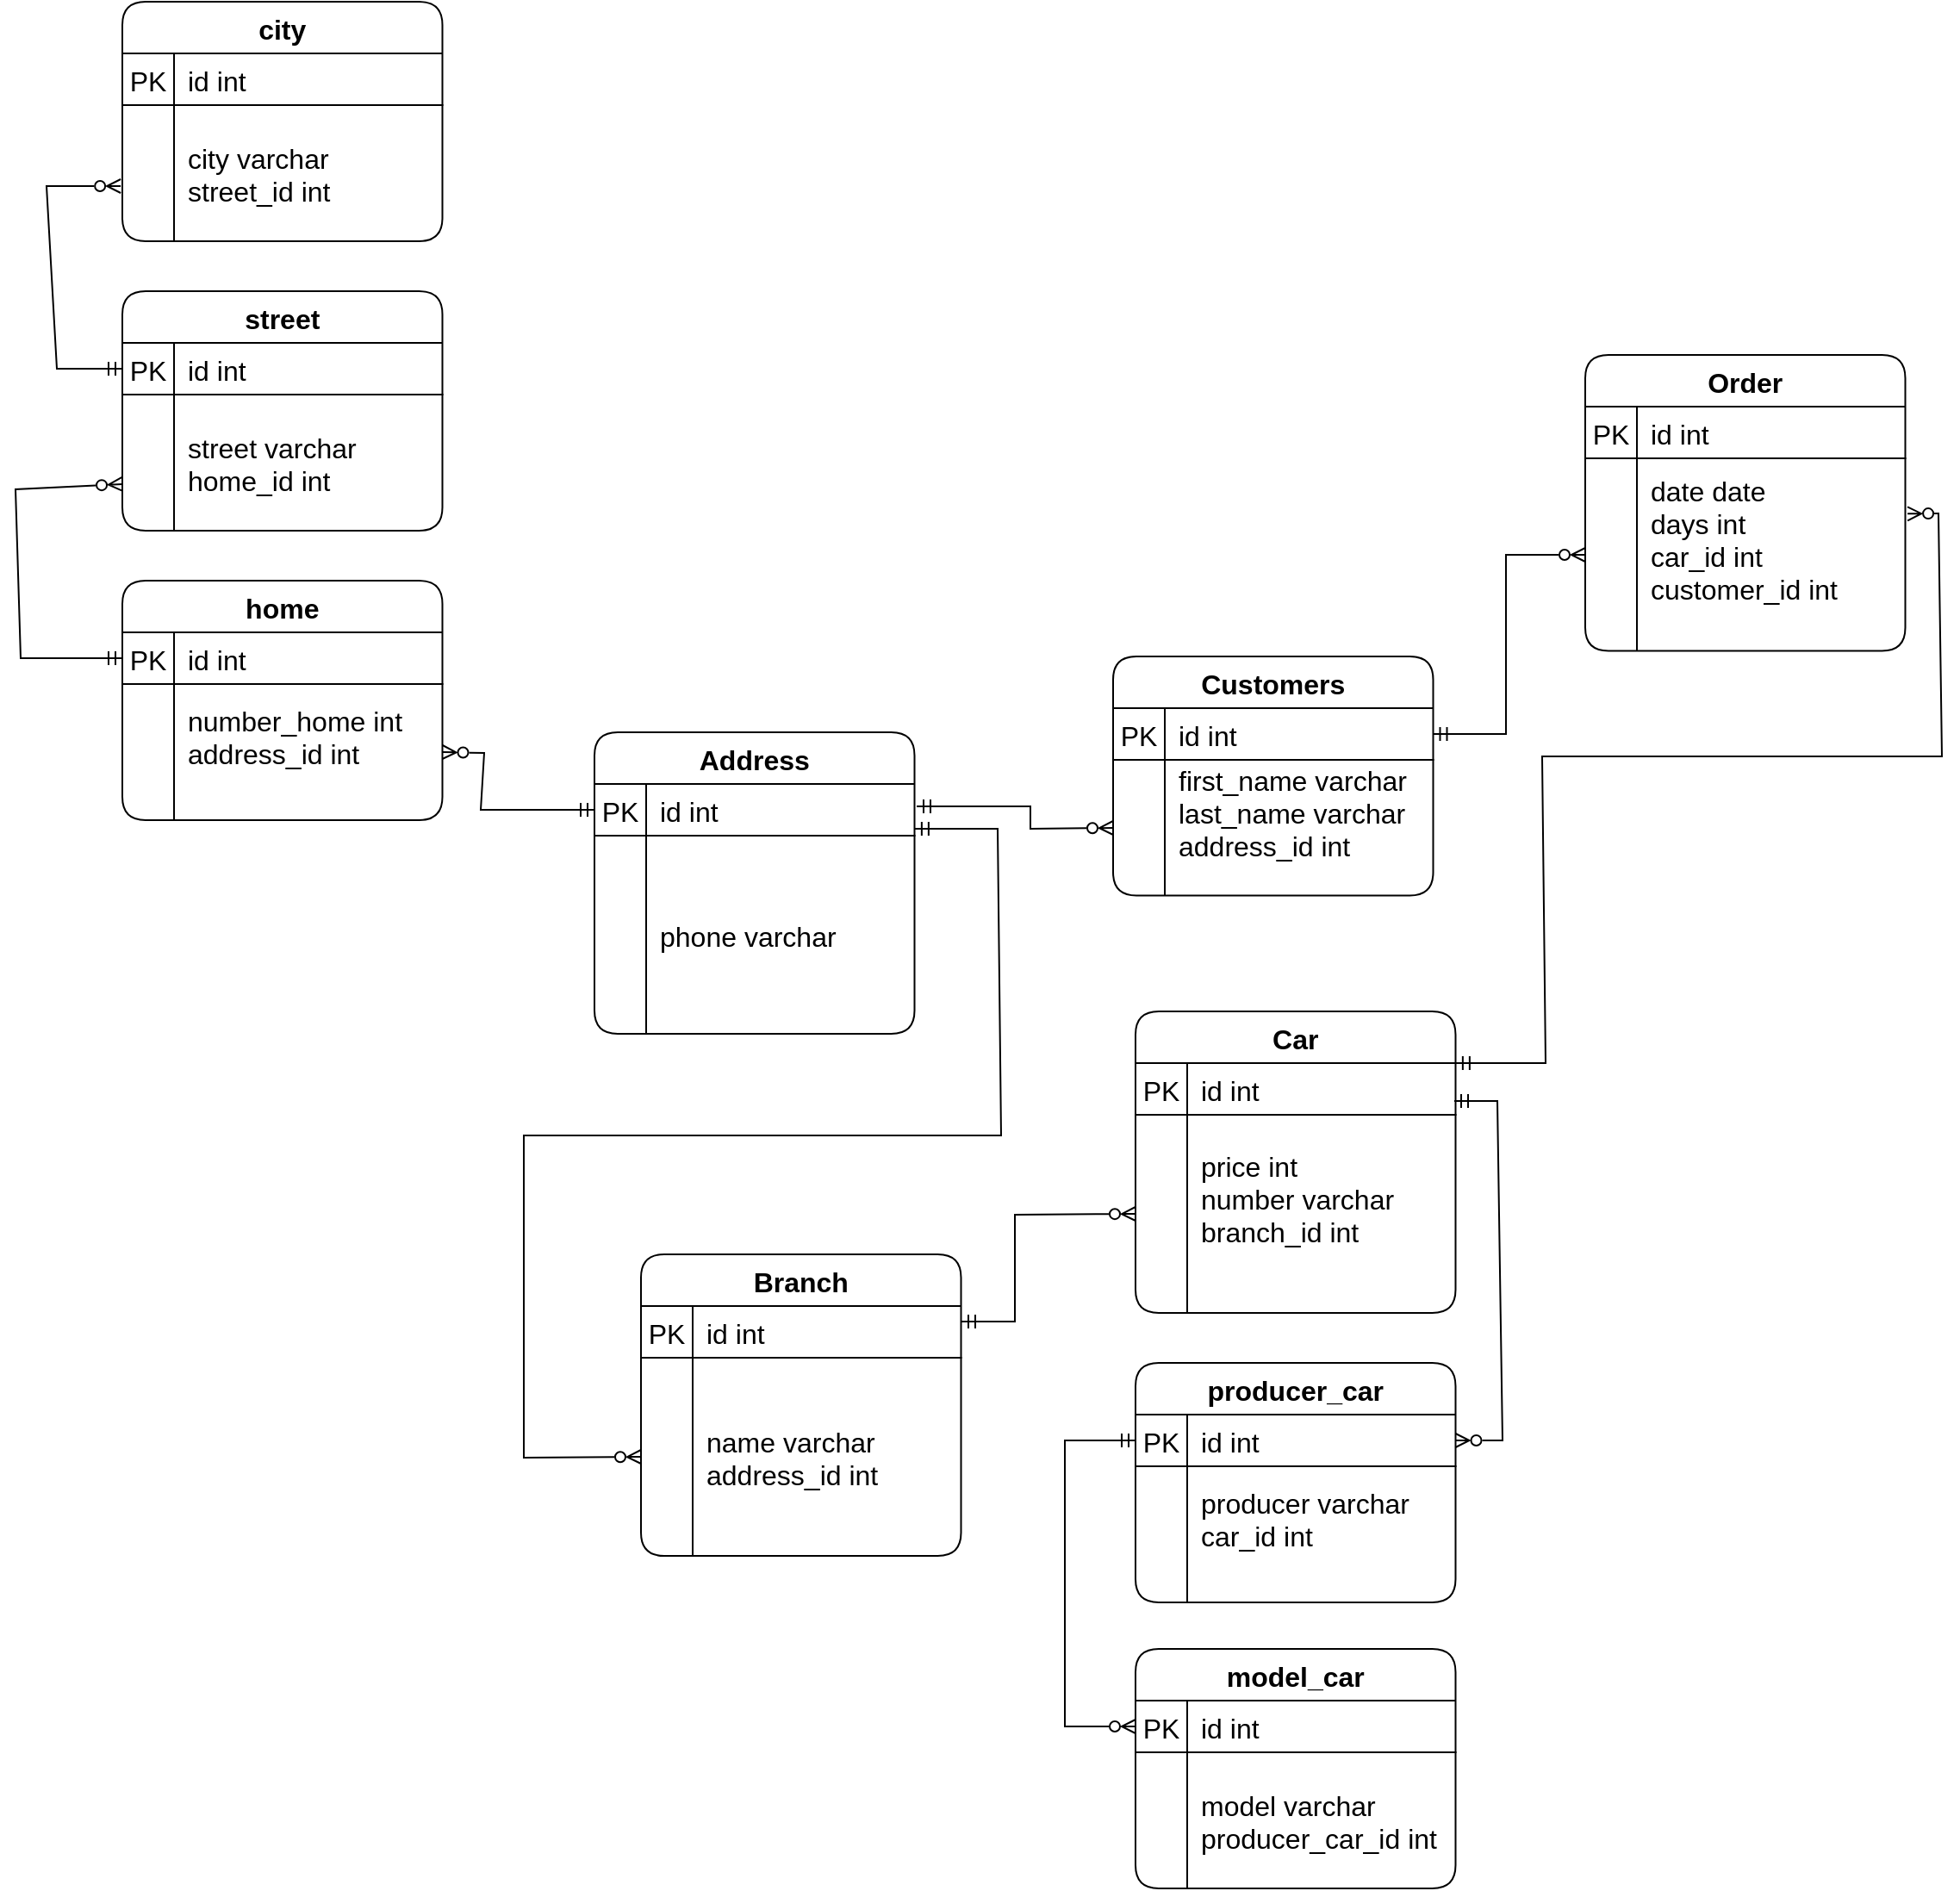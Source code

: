 <mxfile version="18.0.0" type="device"><diagram id="R2lEEEUBdFMjLlhIrx00" name="Page-1"><mxGraphModel dx="3474" dy="1677" grid="0" gridSize="10" guides="1" tooltips="1" connect="1" arrows="1" fold="1" page="0" pageScale="1" pageWidth="850" pageHeight="1100" math="0" shadow="0" extFonts="Permanent Marker^https://fonts.googleapis.com/css?family=Permanent+Marker"><root><mxCell id="0"/><mxCell id="1" parent="0"/><mxCell id="C-vyLk0tnHw3VtMMgP7b-23" value="Customers" style="shape=table;startSize=30;container=1;collapsible=1;childLayout=tableLayout;fixedRows=1;rowLines=0;fontStyle=1;align=center;resizeLast=1;strokeColor=default;rounded=1;shadow=0;sketch=0;fontSize=16;" parent="1" vertex="1"><mxGeometry x="-234" y="140" width="185.75" height="138.75" as="geometry"/></mxCell><mxCell id="C-vyLk0tnHw3VtMMgP7b-24" value="" style="shape=partialRectangle;collapsible=0;dropTarget=0;pointerEvents=0;fillColor=none;points=[[0,0.5],[1,0.5]];portConstraint=eastwest;top=0;left=0;right=0;bottom=1;" parent="C-vyLk0tnHw3VtMMgP7b-23" vertex="1"><mxGeometry y="30" width="185.75" height="30" as="geometry"/></mxCell><mxCell id="C-vyLk0tnHw3VtMMgP7b-25" value="PK" style="shape=partialRectangle;overflow=hidden;connectable=0;fillColor=none;top=0;left=0;bottom=0;right=0;fontStyle=0;fontSize=16;" parent="C-vyLk0tnHw3VtMMgP7b-24" vertex="1"><mxGeometry width="30" height="30" as="geometry"><mxRectangle width="30" height="30" as="alternateBounds"/></mxGeometry></mxCell><mxCell id="C-vyLk0tnHw3VtMMgP7b-26" value="id int " style="shape=partialRectangle;overflow=hidden;connectable=0;fillColor=none;top=0;left=0;bottom=0;right=0;align=left;spacingLeft=6;fontStyle=0;fontSize=16;" parent="C-vyLk0tnHw3VtMMgP7b-24" vertex="1"><mxGeometry x="30" width="155.75" height="30" as="geometry"><mxRectangle width="155.75" height="30" as="alternateBounds"/></mxGeometry></mxCell><mxCell id="C-vyLk0tnHw3VtMMgP7b-27" value="" style="shape=partialRectangle;collapsible=0;dropTarget=0;pointerEvents=0;fillColor=none;points=[[0,0.5],[1,0.5]];portConstraint=eastwest;top=0;left=0;right=0;bottom=0;" parent="C-vyLk0tnHw3VtMMgP7b-23" vertex="1"><mxGeometry y="60" width="185.75" height="79" as="geometry"/></mxCell><mxCell id="C-vyLk0tnHw3VtMMgP7b-28" value="" style="shape=partialRectangle;overflow=hidden;connectable=0;fillColor=none;top=0;left=0;bottom=0;right=0;" parent="C-vyLk0tnHw3VtMMgP7b-27" vertex="1"><mxGeometry width="30" height="79" as="geometry"><mxRectangle width="30" height="79" as="alternateBounds"/></mxGeometry></mxCell><mxCell id="C-vyLk0tnHw3VtMMgP7b-29" value="first_name varchar&#xA;last_name varchar&#xA;address_id int&#xA;" style="shape=partialRectangle;overflow=hidden;connectable=0;fillColor=none;top=0;left=0;bottom=0;right=0;align=left;spacingLeft=6;fontSize=16;" parent="C-vyLk0tnHw3VtMMgP7b-27" vertex="1"><mxGeometry x="30" width="155.75" height="79" as="geometry"><mxRectangle width="155.75" height="79" as="alternateBounds"/></mxGeometry></mxCell><mxCell id="aPjyLLucK5oxzo4ekUKi-15" value="Car" style="shape=table;startSize=30;container=1;collapsible=1;childLayout=tableLayout;fixedRows=1;rowLines=0;fontStyle=1;align=center;resizeLast=1;strokeColor=default;rounded=1;shadow=0;sketch=0;fontSize=16;" parent="1" vertex="1"><mxGeometry x="-221" y="346" width="185.75" height="175" as="geometry"/></mxCell><mxCell id="aPjyLLucK5oxzo4ekUKi-16" value="" style="shape=partialRectangle;collapsible=0;dropTarget=0;pointerEvents=0;fillColor=none;points=[[0,0.5],[1,0.5]];portConstraint=eastwest;top=0;left=0;right=0;bottom=1;" parent="aPjyLLucK5oxzo4ekUKi-15" vertex="1"><mxGeometry y="30" width="185.75" height="30" as="geometry"/></mxCell><mxCell id="aPjyLLucK5oxzo4ekUKi-17" value="PK" style="shape=partialRectangle;overflow=hidden;connectable=0;fillColor=none;top=0;left=0;bottom=0;right=0;fontStyle=0;fontSize=16;" parent="aPjyLLucK5oxzo4ekUKi-16" vertex="1"><mxGeometry width="30" height="30" as="geometry"><mxRectangle width="30" height="30" as="alternateBounds"/></mxGeometry></mxCell><mxCell id="aPjyLLucK5oxzo4ekUKi-18" value="id int " style="shape=partialRectangle;overflow=hidden;connectable=0;fillColor=none;top=0;left=0;bottom=0;right=0;align=left;spacingLeft=6;fontStyle=0;fontSize=16;" parent="aPjyLLucK5oxzo4ekUKi-16" vertex="1"><mxGeometry x="30" width="155.75" height="30" as="geometry"><mxRectangle width="155.75" height="30" as="alternateBounds"/></mxGeometry></mxCell><mxCell id="aPjyLLucK5oxzo4ekUKi-19" value="" style="shape=partialRectangle;collapsible=0;dropTarget=0;pointerEvents=0;fillColor=none;points=[[0,0.5],[1,0.5]];portConstraint=eastwest;top=0;left=0;right=0;bottom=0;" parent="aPjyLLucK5oxzo4ekUKi-15" vertex="1"><mxGeometry y="60" width="185.75" height="115" as="geometry"/></mxCell><mxCell id="aPjyLLucK5oxzo4ekUKi-20" value="" style="shape=partialRectangle;overflow=hidden;connectable=0;fillColor=none;top=0;left=0;bottom=0;right=0;" parent="aPjyLLucK5oxzo4ekUKi-19" vertex="1"><mxGeometry width="30" height="115" as="geometry"><mxRectangle width="30" height="115" as="alternateBounds"/></mxGeometry></mxCell><mxCell id="aPjyLLucK5oxzo4ekUKi-21" value="price int&#xA;number varchar&#xA;branch_id int&#xA;" style="shape=partialRectangle;overflow=hidden;connectable=0;fillColor=none;top=0;left=0;bottom=0;right=0;align=left;spacingLeft=6;fontSize=16;" parent="aPjyLLucK5oxzo4ekUKi-19" vertex="1"><mxGeometry x="30" width="155.75" height="115" as="geometry"><mxRectangle width="155.75" height="115" as="alternateBounds"/></mxGeometry></mxCell><mxCell id="aPjyLLucK5oxzo4ekUKi-22" value="Address" style="shape=table;startSize=30;container=1;collapsible=1;childLayout=tableLayout;fixedRows=1;rowLines=0;fontStyle=1;align=center;resizeLast=1;strokeColor=default;rounded=1;shadow=0;sketch=0;fontSize=16;" parent="1" vertex="1"><mxGeometry x="-535" y="184" width="185.75" height="175" as="geometry"/></mxCell><mxCell id="aPjyLLucK5oxzo4ekUKi-23" value="" style="shape=partialRectangle;collapsible=0;dropTarget=0;pointerEvents=0;fillColor=none;points=[[0,0.5],[1,0.5]];portConstraint=eastwest;top=0;left=0;right=0;bottom=1;" parent="aPjyLLucK5oxzo4ekUKi-22" vertex="1"><mxGeometry y="30" width="185.75" height="30" as="geometry"/></mxCell><mxCell id="aPjyLLucK5oxzo4ekUKi-24" value="PK" style="shape=partialRectangle;overflow=hidden;connectable=0;fillColor=none;top=0;left=0;bottom=0;right=0;fontStyle=0;fontSize=16;" parent="aPjyLLucK5oxzo4ekUKi-23" vertex="1"><mxGeometry width="30" height="30" as="geometry"><mxRectangle width="30" height="30" as="alternateBounds"/></mxGeometry></mxCell><mxCell id="aPjyLLucK5oxzo4ekUKi-25" value="id int " style="shape=partialRectangle;overflow=hidden;connectable=0;fillColor=none;top=0;left=0;bottom=0;right=0;align=left;spacingLeft=6;fontStyle=0;fontSize=16;" parent="aPjyLLucK5oxzo4ekUKi-23" vertex="1"><mxGeometry x="30" width="155.75" height="30" as="geometry"><mxRectangle width="155.75" height="30" as="alternateBounds"/></mxGeometry></mxCell><mxCell id="aPjyLLucK5oxzo4ekUKi-26" value="" style="shape=partialRectangle;collapsible=0;dropTarget=0;pointerEvents=0;fillColor=none;points=[[0,0.5],[1,0.5]];portConstraint=eastwest;top=0;left=0;right=0;bottom=0;" parent="aPjyLLucK5oxzo4ekUKi-22" vertex="1"><mxGeometry y="60" width="185.75" height="115" as="geometry"/></mxCell><mxCell id="aPjyLLucK5oxzo4ekUKi-27" value="" style="shape=partialRectangle;overflow=hidden;connectable=0;fillColor=none;top=0;left=0;bottom=0;right=0;" parent="aPjyLLucK5oxzo4ekUKi-26" vertex="1"><mxGeometry width="30" height="115" as="geometry"><mxRectangle width="30" height="115" as="alternateBounds"/></mxGeometry></mxCell><mxCell id="aPjyLLucK5oxzo4ekUKi-28" value="phone varchar" style="shape=partialRectangle;overflow=hidden;connectable=0;fillColor=none;top=0;left=0;bottom=0;right=0;align=left;spacingLeft=6;fontSize=16;" parent="aPjyLLucK5oxzo4ekUKi-26" vertex="1"><mxGeometry x="30" width="155.75" height="115" as="geometry"><mxRectangle width="155.75" height="115" as="alternateBounds"/></mxGeometry></mxCell><mxCell id="aPjyLLucK5oxzo4ekUKi-29" value="Branch" style="shape=table;startSize=30;container=1;collapsible=1;childLayout=tableLayout;fixedRows=1;rowLines=0;fontStyle=1;align=center;resizeLast=1;strokeColor=default;rounded=1;shadow=0;sketch=0;fontSize=16;" parent="1" vertex="1"><mxGeometry x="-508" y="487" width="185.75" height="175" as="geometry"/></mxCell><mxCell id="aPjyLLucK5oxzo4ekUKi-30" value="" style="shape=partialRectangle;collapsible=0;dropTarget=0;pointerEvents=0;fillColor=none;points=[[0,0.5],[1,0.5]];portConstraint=eastwest;top=0;left=0;right=0;bottom=1;" parent="aPjyLLucK5oxzo4ekUKi-29" vertex="1"><mxGeometry y="30" width="185.75" height="30" as="geometry"/></mxCell><mxCell id="aPjyLLucK5oxzo4ekUKi-31" value="PK" style="shape=partialRectangle;overflow=hidden;connectable=0;fillColor=none;top=0;left=0;bottom=0;right=0;fontStyle=0;fontSize=16;" parent="aPjyLLucK5oxzo4ekUKi-30" vertex="1"><mxGeometry width="30" height="30" as="geometry"><mxRectangle width="30" height="30" as="alternateBounds"/></mxGeometry></mxCell><mxCell id="aPjyLLucK5oxzo4ekUKi-32" value="id int " style="shape=partialRectangle;overflow=hidden;connectable=0;fillColor=none;top=0;left=0;bottom=0;right=0;align=left;spacingLeft=6;fontStyle=0;fontSize=16;" parent="aPjyLLucK5oxzo4ekUKi-30" vertex="1"><mxGeometry x="30" width="155.75" height="30" as="geometry"><mxRectangle width="155.75" height="30" as="alternateBounds"/></mxGeometry></mxCell><mxCell id="aPjyLLucK5oxzo4ekUKi-33" value="" style="shape=partialRectangle;collapsible=0;dropTarget=0;pointerEvents=0;fillColor=none;points=[[0,0.5],[1,0.5]];portConstraint=eastwest;top=0;left=0;right=0;bottom=0;" parent="aPjyLLucK5oxzo4ekUKi-29" vertex="1"><mxGeometry y="60" width="185.75" height="115" as="geometry"/></mxCell><mxCell id="aPjyLLucK5oxzo4ekUKi-34" value="" style="shape=partialRectangle;overflow=hidden;connectable=0;fillColor=none;top=0;left=0;bottom=0;right=0;" parent="aPjyLLucK5oxzo4ekUKi-33" vertex="1"><mxGeometry width="30" height="115" as="geometry"><mxRectangle width="30" height="115" as="alternateBounds"/></mxGeometry></mxCell><mxCell id="aPjyLLucK5oxzo4ekUKi-35" value="name varchar&#xA;address_id int" style="shape=partialRectangle;overflow=hidden;connectable=0;fillColor=none;top=0;left=0;bottom=0;right=0;align=left;spacingLeft=6;fontSize=16;" parent="aPjyLLucK5oxzo4ekUKi-33" vertex="1"><mxGeometry x="30" width="155.75" height="115" as="geometry"><mxRectangle width="155.75" height="115" as="alternateBounds"/></mxGeometry></mxCell><mxCell id="aPjyLLucK5oxzo4ekUKi-36" value="Order" style="shape=table;startSize=30;container=1;collapsible=1;childLayout=tableLayout;fixedRows=1;rowLines=0;fontStyle=1;align=center;resizeLast=1;strokeColor=default;rounded=1;shadow=0;sketch=0;fontSize=16;" parent="1" vertex="1"><mxGeometry x="40" y="-35" width="185.75" height="171.75" as="geometry"/></mxCell><mxCell id="aPjyLLucK5oxzo4ekUKi-37" value="" style="shape=partialRectangle;collapsible=0;dropTarget=0;pointerEvents=0;fillColor=none;points=[[0,0.5],[1,0.5]];portConstraint=eastwest;top=0;left=0;right=0;bottom=1;" parent="aPjyLLucK5oxzo4ekUKi-36" vertex="1"><mxGeometry y="30" width="185.75" height="30" as="geometry"/></mxCell><mxCell id="aPjyLLucK5oxzo4ekUKi-38" value="PK" style="shape=partialRectangle;overflow=hidden;connectable=0;fillColor=none;top=0;left=0;bottom=0;right=0;fontStyle=0;fontSize=16;" parent="aPjyLLucK5oxzo4ekUKi-37" vertex="1"><mxGeometry width="30" height="30" as="geometry"><mxRectangle width="30" height="30" as="alternateBounds"/></mxGeometry></mxCell><mxCell id="aPjyLLucK5oxzo4ekUKi-39" value="id int " style="shape=partialRectangle;overflow=hidden;connectable=0;fillColor=none;top=0;left=0;bottom=0;right=0;align=left;spacingLeft=6;fontStyle=0;fontSize=16;" parent="aPjyLLucK5oxzo4ekUKi-37" vertex="1"><mxGeometry x="30" width="155.75" height="30" as="geometry"><mxRectangle width="155.75" height="30" as="alternateBounds"/></mxGeometry></mxCell><mxCell id="aPjyLLucK5oxzo4ekUKi-40" value="" style="shape=partialRectangle;collapsible=0;dropTarget=0;pointerEvents=0;fillColor=none;points=[[0,0.5],[1,0.5]];portConstraint=eastwest;top=0;left=0;right=0;bottom=0;" parent="aPjyLLucK5oxzo4ekUKi-36" vertex="1"><mxGeometry y="60" width="185.75" height="112" as="geometry"/></mxCell><mxCell id="aPjyLLucK5oxzo4ekUKi-41" value="" style="shape=partialRectangle;overflow=hidden;connectable=0;fillColor=none;top=0;left=0;bottom=0;right=0;" parent="aPjyLLucK5oxzo4ekUKi-40" vertex="1"><mxGeometry width="30" height="112" as="geometry"><mxRectangle width="30" height="112" as="alternateBounds"/></mxGeometry></mxCell><mxCell id="aPjyLLucK5oxzo4ekUKi-42" value="date date&#xA;days int&#xA;car_id int&#xA;customer_id int&#xA;" style="shape=partialRectangle;overflow=hidden;connectable=0;fillColor=none;top=0;left=0;bottom=0;right=0;align=left;spacingLeft=6;fontSize=16;" parent="aPjyLLucK5oxzo4ekUKi-40" vertex="1"><mxGeometry x="30" width="155.75" height="112" as="geometry"><mxRectangle width="155.75" height="112" as="alternateBounds"/></mxGeometry></mxCell><mxCell id="T0s4hhTepetn-70uIsjc-17" value="city" style="shape=table;startSize=30;container=1;collapsible=1;childLayout=tableLayout;fixedRows=1;rowLines=0;fontStyle=1;align=center;resizeLast=1;strokeColor=default;rounded=1;shadow=0;sketch=0;fontSize=16;" parent="1" vertex="1"><mxGeometry x="-809" y="-240" width="185.75" height="139" as="geometry"/></mxCell><mxCell id="T0s4hhTepetn-70uIsjc-18" value="" style="shape=partialRectangle;collapsible=0;dropTarget=0;pointerEvents=0;fillColor=none;points=[[0,0.5],[1,0.5]];portConstraint=eastwest;top=0;left=0;right=0;bottom=1;" parent="T0s4hhTepetn-70uIsjc-17" vertex="1"><mxGeometry y="30" width="185.75" height="30" as="geometry"/></mxCell><mxCell id="T0s4hhTepetn-70uIsjc-19" value="PK" style="shape=partialRectangle;overflow=hidden;connectable=0;fillColor=none;top=0;left=0;bottom=0;right=0;fontStyle=0;fontSize=16;" parent="T0s4hhTepetn-70uIsjc-18" vertex="1"><mxGeometry width="30" height="30" as="geometry"><mxRectangle width="30" height="30" as="alternateBounds"/></mxGeometry></mxCell><mxCell id="T0s4hhTepetn-70uIsjc-20" value="id int " style="shape=partialRectangle;overflow=hidden;connectable=0;fillColor=none;top=0;left=0;bottom=0;right=0;align=left;spacingLeft=6;fontStyle=0;fontSize=16;" parent="T0s4hhTepetn-70uIsjc-18" vertex="1"><mxGeometry x="30" width="155.75" height="30" as="geometry"><mxRectangle width="155.75" height="30" as="alternateBounds"/></mxGeometry></mxCell><mxCell id="T0s4hhTepetn-70uIsjc-21" value="" style="shape=partialRectangle;collapsible=0;dropTarget=0;pointerEvents=0;fillColor=none;points=[[0,0.5],[1,0.5]];portConstraint=eastwest;top=0;left=0;right=0;bottom=0;" parent="T0s4hhTepetn-70uIsjc-17" vertex="1"><mxGeometry y="60" width="185.75" height="79" as="geometry"/></mxCell><mxCell id="T0s4hhTepetn-70uIsjc-22" value="" style="shape=partialRectangle;overflow=hidden;connectable=0;fillColor=none;top=0;left=0;bottom=0;right=0;" parent="T0s4hhTepetn-70uIsjc-21" vertex="1"><mxGeometry width="30" height="79" as="geometry"><mxRectangle width="30" height="79" as="alternateBounds"/></mxGeometry></mxCell><mxCell id="T0s4hhTepetn-70uIsjc-23" value="city varchar&#xA;street_id int" style="shape=partialRectangle;overflow=hidden;connectable=0;fillColor=none;top=0;left=0;bottom=0;right=0;align=left;spacingLeft=6;fontSize=16;" parent="T0s4hhTepetn-70uIsjc-21" vertex="1"><mxGeometry x="30" width="155.75" height="79" as="geometry"><mxRectangle width="155.75" height="79" as="alternateBounds"/></mxGeometry></mxCell><mxCell id="T0s4hhTepetn-70uIsjc-24" value="street" style="shape=table;startSize=30;container=1;collapsible=1;childLayout=tableLayout;fixedRows=1;rowLines=0;fontStyle=1;align=center;resizeLast=1;strokeColor=default;rounded=1;shadow=0;sketch=0;fontSize=16;" parent="1" vertex="1"><mxGeometry x="-809" y="-72" width="185.75" height="139" as="geometry"/></mxCell><mxCell id="T0s4hhTepetn-70uIsjc-25" value="" style="shape=partialRectangle;collapsible=0;dropTarget=0;pointerEvents=0;fillColor=none;points=[[0,0.5],[1,0.5]];portConstraint=eastwest;top=0;left=0;right=0;bottom=1;" parent="T0s4hhTepetn-70uIsjc-24" vertex="1"><mxGeometry y="30" width="185.75" height="30" as="geometry"/></mxCell><mxCell id="T0s4hhTepetn-70uIsjc-26" value="PK" style="shape=partialRectangle;overflow=hidden;connectable=0;fillColor=none;top=0;left=0;bottom=0;right=0;fontStyle=0;fontSize=16;" parent="T0s4hhTepetn-70uIsjc-25" vertex="1"><mxGeometry width="30" height="30" as="geometry"><mxRectangle width="30" height="30" as="alternateBounds"/></mxGeometry></mxCell><mxCell id="T0s4hhTepetn-70uIsjc-27" value="id int " style="shape=partialRectangle;overflow=hidden;connectable=0;fillColor=none;top=0;left=0;bottom=0;right=0;align=left;spacingLeft=6;fontStyle=0;fontSize=16;" parent="T0s4hhTepetn-70uIsjc-25" vertex="1"><mxGeometry x="30" width="155.75" height="30" as="geometry"><mxRectangle width="155.75" height="30" as="alternateBounds"/></mxGeometry></mxCell><mxCell id="T0s4hhTepetn-70uIsjc-28" value="" style="shape=partialRectangle;collapsible=0;dropTarget=0;pointerEvents=0;fillColor=none;points=[[0,0.5],[1,0.5]];portConstraint=eastwest;top=0;left=0;right=0;bottom=0;" parent="T0s4hhTepetn-70uIsjc-24" vertex="1"><mxGeometry y="60" width="185.75" height="79" as="geometry"/></mxCell><mxCell id="T0s4hhTepetn-70uIsjc-29" value="" style="shape=partialRectangle;overflow=hidden;connectable=0;fillColor=none;top=0;left=0;bottom=0;right=0;" parent="T0s4hhTepetn-70uIsjc-28" vertex="1"><mxGeometry width="30" height="79" as="geometry"><mxRectangle width="30" height="79" as="alternateBounds"/></mxGeometry></mxCell><mxCell id="T0s4hhTepetn-70uIsjc-30" value="street varchar&#xA;home_id int" style="shape=partialRectangle;overflow=hidden;connectable=0;fillColor=none;top=0;left=0;bottom=0;right=0;align=left;spacingLeft=6;fontSize=16;" parent="T0s4hhTepetn-70uIsjc-28" vertex="1"><mxGeometry x="30" width="155.75" height="79" as="geometry"><mxRectangle width="155.75" height="79" as="alternateBounds"/></mxGeometry></mxCell><mxCell id="T0s4hhTepetn-70uIsjc-31" value="home" style="shape=table;startSize=30;container=1;collapsible=1;childLayout=tableLayout;fixedRows=1;rowLines=0;fontStyle=1;align=center;resizeLast=1;strokeColor=default;rounded=1;shadow=0;sketch=0;fontSize=16;" parent="1" vertex="1"><mxGeometry x="-809" y="96" width="185.75" height="139" as="geometry"/></mxCell><mxCell id="T0s4hhTepetn-70uIsjc-32" value="" style="shape=partialRectangle;collapsible=0;dropTarget=0;pointerEvents=0;fillColor=none;points=[[0,0.5],[1,0.5]];portConstraint=eastwest;top=0;left=0;right=0;bottom=1;" parent="T0s4hhTepetn-70uIsjc-31" vertex="1"><mxGeometry y="30" width="185.75" height="30" as="geometry"/></mxCell><mxCell id="T0s4hhTepetn-70uIsjc-33" value="PK" style="shape=partialRectangle;overflow=hidden;connectable=0;fillColor=none;top=0;left=0;bottom=0;right=0;fontStyle=0;fontSize=16;" parent="T0s4hhTepetn-70uIsjc-32" vertex="1"><mxGeometry width="30" height="30" as="geometry"><mxRectangle width="30" height="30" as="alternateBounds"/></mxGeometry></mxCell><mxCell id="T0s4hhTepetn-70uIsjc-34" value="id int " style="shape=partialRectangle;overflow=hidden;connectable=0;fillColor=none;top=0;left=0;bottom=0;right=0;align=left;spacingLeft=6;fontStyle=0;fontSize=16;" parent="T0s4hhTepetn-70uIsjc-32" vertex="1"><mxGeometry x="30" width="155.75" height="30" as="geometry"><mxRectangle width="155.75" height="30" as="alternateBounds"/></mxGeometry></mxCell><mxCell id="T0s4hhTepetn-70uIsjc-35" value="" style="shape=partialRectangle;collapsible=0;dropTarget=0;pointerEvents=0;fillColor=none;points=[[0,0.5],[1,0.5]];portConstraint=eastwest;top=0;left=0;right=0;bottom=0;" parent="T0s4hhTepetn-70uIsjc-31" vertex="1"><mxGeometry y="60" width="185.75" height="79" as="geometry"/></mxCell><mxCell id="T0s4hhTepetn-70uIsjc-36" value="" style="shape=partialRectangle;overflow=hidden;connectable=0;fillColor=none;top=0;left=0;bottom=0;right=0;" parent="T0s4hhTepetn-70uIsjc-35" vertex="1"><mxGeometry width="30" height="79" as="geometry"><mxRectangle width="30" height="79" as="alternateBounds"/></mxGeometry></mxCell><mxCell id="T0s4hhTepetn-70uIsjc-37" value="number_home int&#xA;address_id int&#xA;" style="shape=partialRectangle;overflow=hidden;connectable=0;fillColor=none;top=0;left=0;bottom=0;right=0;align=left;spacingLeft=6;fontSize=16;" parent="T0s4hhTepetn-70uIsjc-35" vertex="1"><mxGeometry x="30" width="155.75" height="79" as="geometry"><mxRectangle width="155.75" height="79" as="alternateBounds"/></mxGeometry></mxCell><mxCell id="T0s4hhTepetn-70uIsjc-48" value="" style="endArrow=ERmandOne;html=1;rounded=0;entryX=0;entryY=0.5;entryDx=0;entryDy=0;exitX=1;exitY=0.5;exitDx=0;exitDy=0;startArrow=ERzeroToMany;startFill=0;endFill=0;" parent="1" source="T0s4hhTepetn-70uIsjc-35" target="aPjyLLucK5oxzo4ekUKi-23" edge="1"><mxGeometry width="50" height="50" relative="1" as="geometry"><mxPoint x="-681" y="199" as="sourcePoint"/><mxPoint x="-631" y="149" as="targetPoint"/><Array as="points"><mxPoint x="-599" y="196"/><mxPoint x="-601" y="229"/></Array></mxGeometry></mxCell><mxCell id="T0s4hhTepetn-70uIsjc-50" value="model_car" style="shape=table;startSize=30;container=1;collapsible=1;childLayout=tableLayout;fixedRows=1;rowLines=0;fontStyle=1;align=center;resizeLast=1;strokeColor=default;rounded=1;shadow=0;sketch=0;fontSize=16;" parent="1" vertex="1"><mxGeometry x="-221" y="716" width="185.75" height="139" as="geometry"/></mxCell><mxCell id="T0s4hhTepetn-70uIsjc-51" value="" style="shape=partialRectangle;collapsible=0;dropTarget=0;pointerEvents=0;fillColor=none;points=[[0,0.5],[1,0.5]];portConstraint=eastwest;top=0;left=0;right=0;bottom=1;" parent="T0s4hhTepetn-70uIsjc-50" vertex="1"><mxGeometry y="30" width="185.75" height="30" as="geometry"/></mxCell><mxCell id="T0s4hhTepetn-70uIsjc-52" value="PK" style="shape=partialRectangle;overflow=hidden;connectable=0;fillColor=none;top=0;left=0;bottom=0;right=0;fontStyle=0;fontSize=16;" parent="T0s4hhTepetn-70uIsjc-51" vertex="1"><mxGeometry width="30" height="30" as="geometry"><mxRectangle width="30" height="30" as="alternateBounds"/></mxGeometry></mxCell><mxCell id="T0s4hhTepetn-70uIsjc-53" value="id int " style="shape=partialRectangle;overflow=hidden;connectable=0;fillColor=none;top=0;left=0;bottom=0;right=0;align=left;spacingLeft=6;fontStyle=0;fontSize=16;" parent="T0s4hhTepetn-70uIsjc-51" vertex="1"><mxGeometry x="30" width="155.75" height="30" as="geometry"><mxRectangle width="155.75" height="30" as="alternateBounds"/></mxGeometry></mxCell><mxCell id="T0s4hhTepetn-70uIsjc-54" value="" style="shape=partialRectangle;collapsible=0;dropTarget=0;pointerEvents=0;fillColor=none;points=[[0,0.5],[1,0.5]];portConstraint=eastwest;top=0;left=0;right=0;bottom=0;" parent="T0s4hhTepetn-70uIsjc-50" vertex="1"><mxGeometry y="60" width="185.75" height="79" as="geometry"/></mxCell><mxCell id="T0s4hhTepetn-70uIsjc-55" value="" style="shape=partialRectangle;overflow=hidden;connectable=0;fillColor=none;top=0;left=0;bottom=0;right=0;" parent="T0s4hhTepetn-70uIsjc-54" vertex="1"><mxGeometry width="30" height="79" as="geometry"><mxRectangle width="30" height="79" as="alternateBounds"/></mxGeometry></mxCell><mxCell id="T0s4hhTepetn-70uIsjc-56" value="model varchar&#xA;producer_car_id int" style="shape=partialRectangle;overflow=hidden;connectable=0;fillColor=none;top=0;left=0;bottom=0;right=0;align=left;spacingLeft=6;fontSize=16;" parent="T0s4hhTepetn-70uIsjc-54" vertex="1"><mxGeometry x="30" width="155.75" height="79" as="geometry"><mxRectangle width="155.75" height="79" as="alternateBounds"/></mxGeometry></mxCell><mxCell id="T0s4hhTepetn-70uIsjc-57" value="producer_car" style="shape=table;startSize=30;container=1;collapsible=1;childLayout=tableLayout;fixedRows=1;rowLines=0;fontStyle=1;align=center;resizeLast=1;strokeColor=default;rounded=1;shadow=0;sketch=0;fontSize=16;" parent="1" vertex="1"><mxGeometry x="-221" y="550" width="185.75" height="139" as="geometry"/></mxCell><mxCell id="T0s4hhTepetn-70uIsjc-58" value="" style="shape=partialRectangle;collapsible=0;dropTarget=0;pointerEvents=0;fillColor=none;points=[[0,0.5],[1,0.5]];portConstraint=eastwest;top=0;left=0;right=0;bottom=1;" parent="T0s4hhTepetn-70uIsjc-57" vertex="1"><mxGeometry y="30" width="185.75" height="30" as="geometry"/></mxCell><mxCell id="T0s4hhTepetn-70uIsjc-59" value="PK" style="shape=partialRectangle;overflow=hidden;connectable=0;fillColor=none;top=0;left=0;bottom=0;right=0;fontStyle=0;fontSize=16;" parent="T0s4hhTepetn-70uIsjc-58" vertex="1"><mxGeometry width="30" height="30" as="geometry"><mxRectangle width="30" height="30" as="alternateBounds"/></mxGeometry></mxCell><mxCell id="T0s4hhTepetn-70uIsjc-60" value="id int " style="shape=partialRectangle;overflow=hidden;connectable=0;fillColor=none;top=0;left=0;bottom=0;right=0;align=left;spacingLeft=6;fontStyle=0;fontSize=16;" parent="T0s4hhTepetn-70uIsjc-58" vertex="1"><mxGeometry x="30" width="155.75" height="30" as="geometry"><mxRectangle width="155.75" height="30" as="alternateBounds"/></mxGeometry></mxCell><mxCell id="T0s4hhTepetn-70uIsjc-61" value="" style="shape=partialRectangle;collapsible=0;dropTarget=0;pointerEvents=0;fillColor=none;points=[[0,0.5],[1,0.5]];portConstraint=eastwest;top=0;left=0;right=0;bottom=0;" parent="T0s4hhTepetn-70uIsjc-57" vertex="1"><mxGeometry y="60" width="185.75" height="79" as="geometry"/></mxCell><mxCell id="T0s4hhTepetn-70uIsjc-62" value="" style="shape=partialRectangle;overflow=hidden;connectable=0;fillColor=none;top=0;left=0;bottom=0;right=0;" parent="T0s4hhTepetn-70uIsjc-61" vertex="1"><mxGeometry width="30" height="79" as="geometry"><mxRectangle width="30" height="79" as="alternateBounds"/></mxGeometry></mxCell><mxCell id="T0s4hhTepetn-70uIsjc-63" value="producer varchar&#xA;car_id int&#xA;" style="shape=partialRectangle;overflow=hidden;connectable=0;fillColor=none;top=0;left=0;bottom=0;right=0;align=left;spacingLeft=6;fontSize=16;" parent="T0s4hhTepetn-70uIsjc-61" vertex="1"><mxGeometry x="30" width="155.75" height="79" as="geometry"><mxRectangle width="155.75" height="79" as="alternateBounds"/></mxGeometry></mxCell><mxCell id="T0s4hhTepetn-70uIsjc-102" value="" style="endArrow=ERmandOne;html=1;rounded=0;entryX=0.996;entryY=0.733;entryDx=0;entryDy=0;entryPerimeter=0;exitX=1;exitY=0.5;exitDx=0;exitDy=0;startArrow=ERzeroToMany;startFill=0;endFill=0;" parent="1" source="T0s4hhTepetn-70uIsjc-58" target="aPjyLLucK5oxzo4ekUKi-16" edge="1"><mxGeometry width="50" height="50" relative="1" as="geometry"><mxPoint x="-275" y="586" as="sourcePoint"/><mxPoint x="-225" y="536" as="targetPoint"/><Array as="points"><mxPoint x="-8" y="595"/><mxPoint x="-11" y="398"/></Array></mxGeometry></mxCell><mxCell id="T0s4hhTepetn-70uIsjc-106" value="" style="endArrow=ERmandOne;html=1;rounded=0;entryX=1.001;entryY=0.867;entryDx=0;entryDy=0;entryPerimeter=0;exitX=0;exitY=0.5;exitDx=0;exitDy=0;startArrow=ERzeroToMany;startFill=0;endFill=0;" parent="1" source="aPjyLLucK5oxzo4ekUKi-33" target="aPjyLLucK5oxzo4ekUKi-23" edge="1"><mxGeometry width="50" height="50" relative="1" as="geometry"><mxPoint x="-312" y="446" as="sourcePoint"/><mxPoint x="-262" y="396" as="targetPoint"/><Array as="points"><mxPoint x="-576" y="605"/><mxPoint x="-576" y="418"/><mxPoint x="-299" y="418"/><mxPoint x="-301" y="240"/></Array></mxGeometry></mxCell><mxCell id="T0s4hhTepetn-70uIsjc-107" value="" style="endArrow=ERzeroToMany;html=1;rounded=0;entryX=0;entryY=0.5;entryDx=0;entryDy=0;startArrow=ERmandOne;startFill=0;endFill=0;" parent="1" target="C-vyLk0tnHw3VtMMgP7b-27" edge="1"><mxGeometry width="50" height="50" relative="1" as="geometry"><mxPoint x="-348" y="227" as="sourcePoint"/><mxPoint x="-230" y="308" as="targetPoint"/><Array as="points"><mxPoint x="-282" y="227"/><mxPoint x="-282" y="240"/></Array></mxGeometry></mxCell><mxCell id="T0s4hhTepetn-70uIsjc-108" value="" style="endArrow=ERzeroToMany;html=1;rounded=0;entryX=0;entryY=0.5;entryDx=0;entryDy=0;startArrow=ERmandOne;startFill=0;endFill=0;" parent="1" target="aPjyLLucK5oxzo4ekUKi-19" edge="1"><mxGeometry width="50" height="50" relative="1" as="geometry"><mxPoint x="-322" y="526" as="sourcePoint"/><mxPoint x="-513" y="459" as="targetPoint"/><Array as="points"><mxPoint x="-291" y="526"/><mxPoint x="-291" y="464"/></Array></mxGeometry></mxCell><mxCell id="T0s4hhTepetn-70uIsjc-110" value="" style="endArrow=ERzeroToMany;html=1;rounded=0;exitX=1.001;exitY=0;exitDx=0;exitDy=0;exitPerimeter=0;entryX=1.007;entryY=0.287;entryDx=0;entryDy=0;entryPerimeter=0;startArrow=ERmandOne;startFill=0;endFill=0;" parent="1" source="aPjyLLucK5oxzo4ekUKi-16" target="aPjyLLucK5oxzo4ekUKi-40" edge="1"><mxGeometry width="50" height="50" relative="1" as="geometry"><mxPoint x="-29" y="326" as="sourcePoint"/><mxPoint x="17" y="166" as="targetPoint"/><Array as="points"><mxPoint x="17" y="376"/><mxPoint x="15" y="198"/><mxPoint x="247" y="198"/><mxPoint x="245" y="57"/></Array></mxGeometry></mxCell><mxCell id="T0s4hhTepetn-70uIsjc-111" value="" style="endArrow=ERzeroToMany;html=1;rounded=0;exitX=1;exitY=0.5;exitDx=0;exitDy=0;entryX=0;entryY=0.5;entryDx=0;entryDy=0;startArrow=ERmandOne;startFill=0;endFill=0;" parent="1" source="C-vyLk0tnHw3VtMMgP7b-24" target="aPjyLLucK5oxzo4ekUKi-40" edge="1"><mxGeometry width="50" height="50" relative="1" as="geometry"><mxPoint x="425" y="147" as="sourcePoint"/><mxPoint x="475" y="97" as="targetPoint"/><Array as="points"><mxPoint x="-6" y="185"/><mxPoint x="-6" y="81"/></Array></mxGeometry></mxCell><mxCell id="610JDM3cL5dEv6CxLL0b-1" value="" style="endArrow=ERmandOne;html=1;rounded=0;entryX=0;entryY=0.5;entryDx=0;entryDy=0;exitX=0;exitY=0.658;exitDx=0;exitDy=0;startArrow=ERzeroToMany;startFill=0;endFill=0;exitPerimeter=0;" parent="1" source="T0s4hhTepetn-70uIsjc-28" target="T0s4hhTepetn-70uIsjc-32" edge="1"><mxGeometry width="50" height="50" relative="1" as="geometry"><mxPoint x="-1090" y="80.5" as="sourcePoint"/><mxPoint x="-869.75" y="131" as="targetPoint"/><Array as="points"><mxPoint x="-871" y="43"/><mxPoint x="-868" y="141"/></Array></mxGeometry></mxCell><mxCell id="610JDM3cL5dEv6CxLL0b-2" value="" style="endArrow=ERmandOne;html=1;rounded=0;entryX=0;entryY=0.5;entryDx=0;entryDy=0;exitX=-0.005;exitY=0.595;exitDx=0;exitDy=0;startArrow=ERzeroToMany;startFill=0;endFill=0;exitPerimeter=0;" parent="1" source="T0s4hhTepetn-70uIsjc-21" target="T0s4hhTepetn-70uIsjc-25" edge="1"><mxGeometry width="50" height="50" relative="1" as="geometry"><mxPoint x="-849" y="-154.998" as="sourcePoint"/><mxPoint x="-849" y="-53.98" as="targetPoint"/><Array as="points"><mxPoint x="-853" y="-133"/><mxPoint x="-847" y="-27"/></Array></mxGeometry></mxCell><mxCell id="NbzrqnhF6zqIHT3JoT3N-1" value="" style="endArrow=ERmandOne;html=1;rounded=0;entryX=0;entryY=0.5;entryDx=0;entryDy=0;exitX=0;exitY=0.5;exitDx=0;exitDy=0;startArrow=ERzeroToMany;startFill=0;endFill=0;" edge="1" parent="1" source="T0s4hhTepetn-70uIsjc-51" target="T0s4hhTepetn-70uIsjc-58"><mxGeometry width="50" height="50" relative="1" as="geometry"><mxPoint x="-337.26" y="907.01" as="sourcePoint"/><mxPoint x="-338.003" y="710" as="targetPoint"/><Array as="points"><mxPoint x="-262" y="761"/><mxPoint x="-262" y="595"/></Array></mxGeometry></mxCell></root></mxGraphModel></diagram></mxfile>